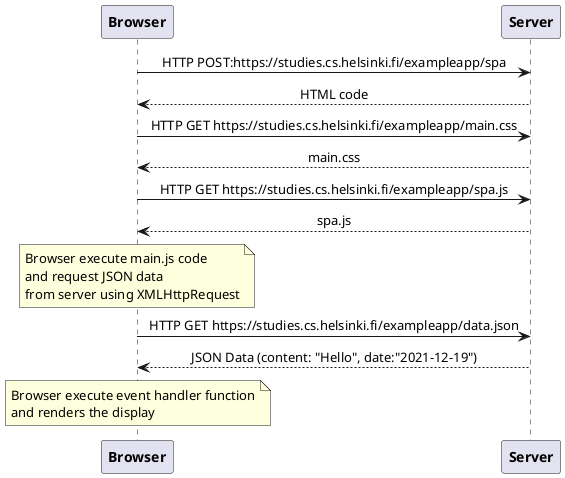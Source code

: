@startuml
skinparam sequenceMessageAlign center
participant "**Browser**" as B
participant "**Server**" as S


B -> S: HTTP POST:https://studies.cs.helsinki.fi/exampleapp/spa
S --> B: HTML code
B -> S: HTTP GET https://studies.cs.helsinki.fi/exampleapp/main.css
S --> B: main.css
B -> S: HTTP GET https://studies.cs.helsinki.fi/exampleapp/spa.js
S --> B: spa.js
note over B
Browser execute main.js code 
and request JSON data 
from server using XMLHttpRequest
end note
B->S: HTTP GET https://studies.cs.helsinki.fi/exampleapp/data.json
S --> B: JSON Data (content: "Hello", date:"2021-12-19")
note over B
Browser execute event handler function
and renders the display
end note
@enduml